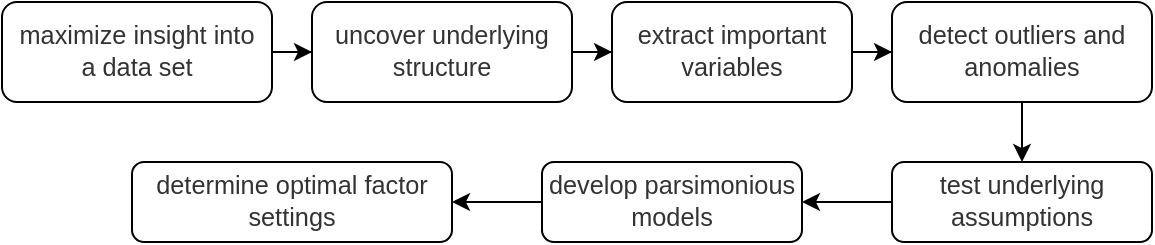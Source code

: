 <mxfile version="17.4.2" type="device"><diagram id="C5RBs43oDa-KdzZeNtuy" name="Page-1"><mxGraphModel dx="786" dy="1144" grid="0" gridSize="10" guides="1" tooltips="1" connect="1" arrows="1" fold="1" page="1" pageScale="1" pageWidth="827" pageHeight="1169" math="0" shadow="0"><root><mxCell id="WIyWlLk6GJQsqaUBKTNV-0"/><mxCell id="WIyWlLk6GJQsqaUBKTNV-1" parent="WIyWlLk6GJQsqaUBKTNV-0"/><mxCell id="EjFASfkmd_q3fkjsvP86-8" style="edgeStyle=orthogonalEdgeStyle;rounded=0;orthogonalLoop=1;jettySize=auto;html=1;" edge="1" parent="WIyWlLk6GJQsqaUBKTNV-1" source="WIyWlLk6GJQsqaUBKTNV-3" target="EjFASfkmd_q3fkjsvP86-0"><mxGeometry relative="1" as="geometry"/></mxCell><mxCell id="WIyWlLk6GJQsqaUBKTNV-3" value="&lt;span style=&quot;color: rgb(51 , 51 , 51) ; font-family: &amp;#34;latin modern roman&amp;#34; , &amp;#34;latin modern roman 10&amp;#34; , , , &amp;#34;noto serif cjk sc&amp;#34; , serif ; font-size: 12.667px ; text-align: left ; background-color: rgb(255 , 255 , 255)&quot;&gt;maximize insight into &lt;br&gt;a data set&lt;/span&gt;" style="rounded=1;whiteSpace=wrap;html=1;fontSize=12;glass=0;strokeWidth=1;shadow=0;" parent="WIyWlLk6GJQsqaUBKTNV-1" vertex="1"><mxGeometry x="55" y="460" width="135" height="50" as="geometry"/></mxCell><mxCell id="EjFASfkmd_q3fkjsvP86-9" style="edgeStyle=orthogonalEdgeStyle;rounded=0;orthogonalLoop=1;jettySize=auto;html=1;" edge="1" parent="WIyWlLk6GJQsqaUBKTNV-1" source="EjFASfkmd_q3fkjsvP86-0" target="EjFASfkmd_q3fkjsvP86-2"><mxGeometry relative="1" as="geometry"/></mxCell><mxCell id="EjFASfkmd_q3fkjsvP86-0" value="&lt;span style=&quot;color: rgb(51 , 51 , 51) ; font-family: &amp;#34;latin modern roman&amp;#34; , &amp;#34;latin modern roman 10&amp;#34; , , , &amp;#34;noto serif cjk sc&amp;#34; , serif ; font-size: 12.667px ; text-align: left ; background-color: rgb(255 , 255 , 255)&quot;&gt;uncover underlying structure&lt;/span&gt;" style="rounded=1;whiteSpace=wrap;html=1;" vertex="1" parent="WIyWlLk6GJQsqaUBKTNV-1"><mxGeometry x="210" y="460" width="130" height="50" as="geometry"/></mxCell><mxCell id="EjFASfkmd_q3fkjsvP86-10" style="edgeStyle=orthogonalEdgeStyle;rounded=0;orthogonalLoop=1;jettySize=auto;html=1;entryX=0;entryY=0.5;entryDx=0;entryDy=0;" edge="1" parent="WIyWlLk6GJQsqaUBKTNV-1" source="EjFASfkmd_q3fkjsvP86-2" target="EjFASfkmd_q3fkjsvP86-3"><mxGeometry relative="1" as="geometry"/></mxCell><mxCell id="EjFASfkmd_q3fkjsvP86-2" value="&lt;span style=&quot;color: rgb(51 , 51 , 51) ; font-family: &amp;#34;latin modern roman&amp;#34; , &amp;#34;latin modern roman 10&amp;#34; , , , &amp;#34;noto serif cjk sc&amp;#34; , serif ; font-size: 12.667px ; text-align: left ; background-color: rgb(255 , 255 , 255)&quot;&gt;extract important variables&lt;/span&gt;" style="rounded=1;whiteSpace=wrap;html=1;" vertex="1" parent="WIyWlLk6GJQsqaUBKTNV-1"><mxGeometry x="360" y="460" width="120" height="50" as="geometry"/></mxCell><mxCell id="EjFASfkmd_q3fkjsvP86-11" style="edgeStyle=orthogonalEdgeStyle;rounded=0;orthogonalLoop=1;jettySize=auto;html=1;entryX=0.5;entryY=0;entryDx=0;entryDy=0;" edge="1" parent="WIyWlLk6GJQsqaUBKTNV-1" source="EjFASfkmd_q3fkjsvP86-3" target="EjFASfkmd_q3fkjsvP86-5"><mxGeometry relative="1" as="geometry"/></mxCell><mxCell id="EjFASfkmd_q3fkjsvP86-3" value="&lt;span style=&quot;color: rgb(51 , 51 , 51) ; font-family: &amp;#34;latin modern roman&amp;#34; , &amp;#34;latin modern roman 10&amp;#34; , , , &amp;#34;noto serif cjk sc&amp;#34; , serif ; font-size: 12.667px ; text-align: left ; background-color: rgb(255 , 255 , 255)&quot;&gt;detect outliers and anomalies&lt;/span&gt;" style="rounded=1;whiteSpace=wrap;html=1;" vertex="1" parent="WIyWlLk6GJQsqaUBKTNV-1"><mxGeometry x="500" y="460" width="130" height="50" as="geometry"/></mxCell><mxCell id="EjFASfkmd_q3fkjsvP86-12" style="edgeStyle=orthogonalEdgeStyle;rounded=0;orthogonalLoop=1;jettySize=auto;html=1;exitX=0;exitY=0.5;exitDx=0;exitDy=0;entryX=1;entryY=0.5;entryDx=0;entryDy=0;" edge="1" parent="WIyWlLk6GJQsqaUBKTNV-1" source="EjFASfkmd_q3fkjsvP86-5" target="EjFASfkmd_q3fkjsvP86-6"><mxGeometry relative="1" as="geometry"/></mxCell><mxCell id="EjFASfkmd_q3fkjsvP86-5" value="&lt;span style=&quot;color: rgb(51 , 51 , 51) ; font-family: &amp;#34;latin modern roman&amp;#34; , &amp;#34;latin modern roman 10&amp;#34; , , , &amp;#34;noto serif cjk sc&amp;#34; , serif ; font-size: 12.667px ; text-align: left ; background-color: rgb(255 , 255 , 255)&quot;&gt;test underlying assumptions&lt;/span&gt;" style="rounded=1;whiteSpace=wrap;html=1;" vertex="1" parent="WIyWlLk6GJQsqaUBKTNV-1"><mxGeometry x="500" y="540" width="130" height="40" as="geometry"/></mxCell><mxCell id="EjFASfkmd_q3fkjsvP86-13" style="edgeStyle=orthogonalEdgeStyle;rounded=0;orthogonalLoop=1;jettySize=auto;html=1;exitX=0;exitY=0.5;exitDx=0;exitDy=0;entryX=1;entryY=0.5;entryDx=0;entryDy=0;" edge="1" parent="WIyWlLk6GJQsqaUBKTNV-1" source="EjFASfkmd_q3fkjsvP86-6" target="EjFASfkmd_q3fkjsvP86-7"><mxGeometry relative="1" as="geometry"/></mxCell><mxCell id="EjFASfkmd_q3fkjsvP86-6" value="&lt;span style=&quot;color: rgb(51 , 51 , 51) ; font-family: &amp;#34;latin modern roman&amp;#34; , &amp;#34;latin modern roman 10&amp;#34; , , , &amp;#34;noto serif cjk sc&amp;#34; , serif ; font-size: 12.667px ; text-align: left ; background-color: rgb(255 , 255 , 255)&quot;&gt;develop parsimonious models&lt;/span&gt;" style="rounded=1;whiteSpace=wrap;html=1;" vertex="1" parent="WIyWlLk6GJQsqaUBKTNV-1"><mxGeometry x="325" y="540" width="130" height="40" as="geometry"/></mxCell><mxCell id="EjFASfkmd_q3fkjsvP86-7" value="&lt;div&gt;&lt;span style=&quot;color: rgb(51 , 51 , 51) ; font-family: &amp;#34;latin modern roman&amp;#34; , &amp;#34;latin modern roman 10&amp;#34; , , , &amp;#34;noto serif cjk sc&amp;#34; , serif ; font-size: 12.667px ; text-align: left ; background-color: rgb(255 , 255 , 255)&quot;&gt;determine optimal factor settings&lt;/span&gt;&lt;font color=&quot;#333333&quot;&gt;&lt;span style=&quot;font-size: 12.667px&quot;&gt;&lt;br&gt;&lt;/span&gt;&lt;/font&gt;&lt;/div&gt;" style="rounded=1;whiteSpace=wrap;html=1;" vertex="1" parent="WIyWlLk6GJQsqaUBKTNV-1"><mxGeometry x="120" y="540" width="160" height="40" as="geometry"/></mxCell></root></mxGraphModel></diagram></mxfile>